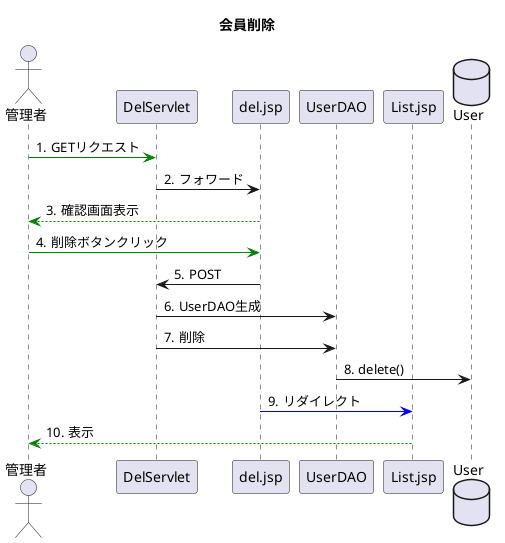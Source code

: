 @startuml
title 会員削除
autonumber "#."
actor 管理者
database User

管理者 -[#green]>DelServlet:GETリクエスト
DelServlet -> del.jsp:フォワード
del.jsp --[#green]> 管理者:確認画面表示
管理者 -[#green]> del.jsp:削除ボタンクリック
del.jsp -> DelServlet:POST
DelServlet -> UserDAO:UserDAO生成
DelServlet -> UserDAO:削除
UserDAO -> User:delete()
del.jsp-[#blue]> List.jsp:リダイレクト
List.jsp --[#green]> 管理者:表示
database User
@enduml